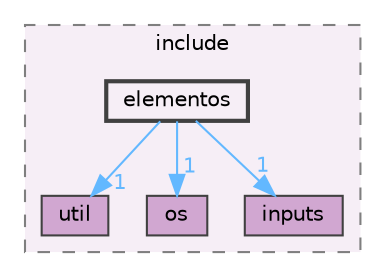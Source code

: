 digraph "becommons/include/elementos"
{
 // LATEX_PDF_SIZE
  bgcolor="transparent";
  edge [fontname=Helvetica,fontsize=10,labelfontname=Helvetica,labelfontsize=10];
  node [fontname=Helvetica,fontsize=10,shape=box,height=0.2,width=0.4];
  compound=true
  subgraph clusterdir_9a744b5567c265deacf566b467d8af59 {
    graph [ bgcolor="#f6eef6", pencolor="grey50", label="include", fontname=Helvetica,fontsize=10 style="filled,dashed", URL="dir_9a744b5567c265deacf566b467d8af59.html",tooltip=""]
  dir_01945739458c10315f029035be55b339 [label="util", fillcolor="#d1a7d1", color="grey25", style="filled", URL="dir_01945739458c10315f029035be55b339.html",tooltip=""];
  dir_848b0061d2cb1858b446aa4d37e41215 [label="os", fillcolor="#d1a7d1", color="grey25", style="filled", URL="dir_848b0061d2cb1858b446aa4d37e41215.html",tooltip=""];
  dir_e48180f9230982b0cc0b1e4a3b823aad [label="inputs", fillcolor="#d1a7d1", color="grey25", style="filled", URL="dir_e48180f9230982b0cc0b1e4a3b823aad.html",tooltip=""];
  dir_b1eee439f86f75fbc695d9d24374e815 [label="elementos", fillcolor="#f6eef6", color="grey25", style="filled,bold", URL="dir_b1eee439f86f75fbc695d9d24374e815.html",tooltip=""];
  }
  dir_b1eee439f86f75fbc695d9d24374e815->dir_01945739458c10315f029035be55b339 [headlabel="1", labeldistance=1.5 headhref="dir_000009_000027.html" href="dir_000009_000027.html" color="steelblue1" fontcolor="steelblue1"];
  dir_b1eee439f86f75fbc695d9d24374e815->dir_848b0061d2cb1858b446aa4d37e41215 [headlabel="1", labeldistance=1.5 headhref="dir_000009_000017.html" href="dir_000009_000017.html" color="steelblue1" fontcolor="steelblue1"];
  dir_b1eee439f86f75fbc695d9d24374e815->dir_e48180f9230982b0cc0b1e4a3b823aad [headlabel="1", labeldistance=1.5 headhref="dir_000009_000013.html" href="dir_000009_000013.html" color="steelblue1" fontcolor="steelblue1"];
}
